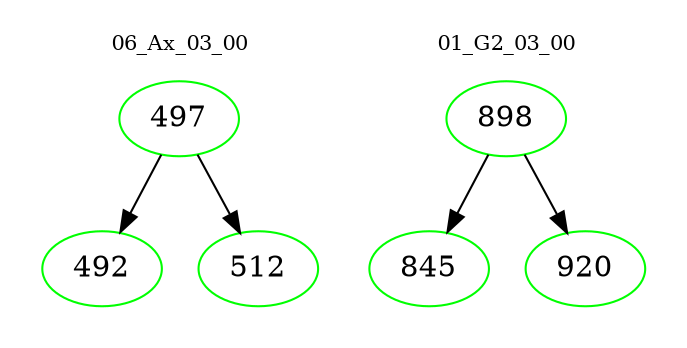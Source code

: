 digraph{
subgraph cluster_0 {
color = white
label = "06_Ax_03_00";
fontsize=10;
T0_497 [label="497", color="green"]
T0_497 -> T0_492 [color="black"]
T0_492 [label="492", color="green"]
T0_497 -> T0_512 [color="black"]
T0_512 [label="512", color="green"]
}
subgraph cluster_1 {
color = white
label = "01_G2_03_00";
fontsize=10;
T1_898 [label="898", color="green"]
T1_898 -> T1_845 [color="black"]
T1_845 [label="845", color="green"]
T1_898 -> T1_920 [color="black"]
T1_920 [label="920", color="green"]
}
}
